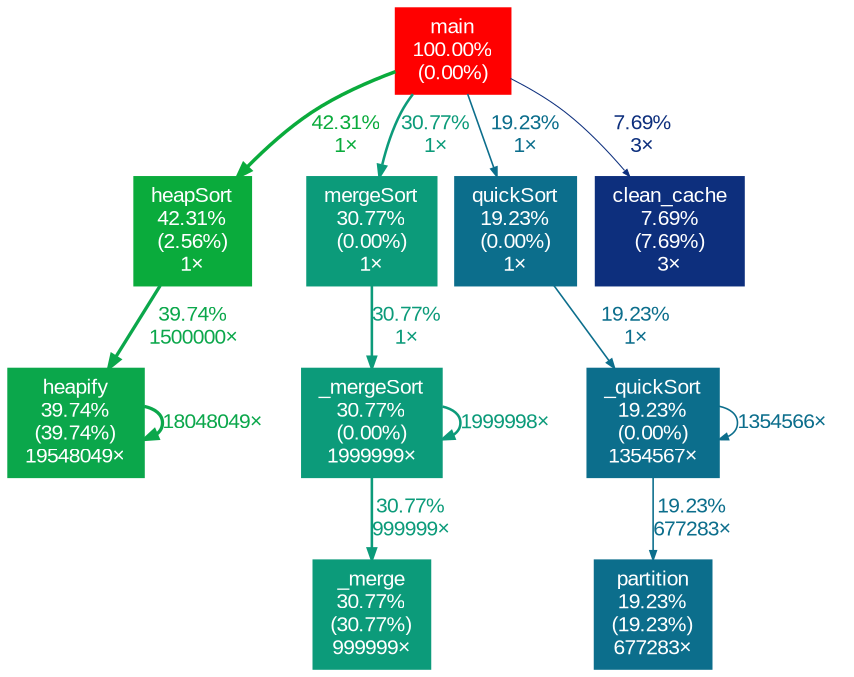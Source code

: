 digraph {
	graph [fontname=Arial, nodesep=0.125, ranksep=0.25];
	node [fontcolor=white, fontname=Arial, height=0, shape=box, style=filled, width=0];
	edge [fontname=Arial];
	1 [color="#ff0000", fontcolor="#ffffff", fontsize="10.00", label="main\n100.00%\n(0.00%)"];
	1 -> 2 [arrowsize="0.65", color="#0aab3c", fontcolor="#0aab3c", fontsize="10.00", label="42.31%\n1×", labeldistance="1.69", penwidth="1.69"];
	1 -> 4 [arrowsize="0.55", color="#0c9b7a", fontcolor="#0c9b7a", fontsize="10.00", label="30.77%\n1×", labeldistance="1.23", penwidth="1.23"];
	1 -> 8 [arrowsize="0.44", color="#0c6e8c", fontcolor="#0c6e8c", fontsize="10.00", label="19.23%\n1×", labeldistance="0.77", penwidth="0.77"];
	1 -> 10 [arrowsize="0.35", color="#0d2f7d", fontcolor="#0d2f7d", fontsize="10.00", label="7.69%\n3×", labeldistance="0.50", penwidth="0.50"];
	2 [color="#0aab3c", fontcolor="#ffffff", fontsize="10.00", label="heapSort\n42.31%\n(2.56%)\n1×"];
	2 -> 3 [arrowsize="0.63", color="#0ba74b", fontcolor="#0ba74b", fontsize="10.00", label="39.74%\n1500000×", labeldistance="1.59", penwidth="1.59"];
	3 [color="#0ba74b", fontcolor="#ffffff", fontsize="10.00", label="heapify\n39.74%\n(39.74%)\n19548049×"];
	3 -> 3 [arrowsize="0.63", color="#0ba74b", fontcolor="#0ba74b", fontsize="10.00", label="18048049×", labeldistance="1.59", penwidth="1.59"];
	4 [color="#0c9b7a", fontcolor="#ffffff", fontsize="10.00", label="mergeSort\n30.77%\n(0.00%)\n1×"];
	4 -> 6 [arrowsize="0.55", color="#0c9b7a", fontcolor="#0c9b7a", fontsize="10.00", label="30.77%\n1×", labeldistance="1.23", penwidth="1.23"];
	5 [color="#0c9b7a", fontcolor="#ffffff", fontsize="10.00", label="_merge\n30.77%\n(30.77%)\n999999×"];
	6 [color="#0c9b7a", fontcolor="#ffffff", fontsize="10.00", label="_mergeSort\n30.77%\n(0.00%)\n1999999×"];
	6 -> 5 [arrowsize="0.55", color="#0c9b7a", fontcolor="#0c9b7a", fontsize="10.00", label="30.77%\n999999×", labeldistance="1.23", penwidth="1.23"];
	6 -> 6 [arrowsize="0.55", color="#0c9b7a", fontcolor="#0c9b7a", fontsize="10.00", label="1999998×", labeldistance="1.23", penwidth="1.23"];
	7 [color="#0c6e8c", fontcolor="#ffffff", fontsize="10.00", label="partition\n19.23%\n(19.23%)\n677283×"];
	8 [color="#0c6e8c", fontcolor="#ffffff", fontsize="10.00", label="quickSort\n19.23%\n(0.00%)\n1×"];
	8 -> 9 [arrowsize="0.44", color="#0c6e8c", fontcolor="#0c6e8c", fontsize="10.00", label="19.23%\n1×", labeldistance="0.77", penwidth="0.77"];
	9 [color="#0c6e8c", fontcolor="#ffffff", fontsize="10.00", label="_quickSort\n19.23%\n(0.00%)\n1354567×"];
	9 -> 7 [arrowsize="0.44", color="#0c6e8c", fontcolor="#0c6e8c", fontsize="10.00", label="19.23%\n677283×", labeldistance="0.77", penwidth="0.77"];
	9 -> 9 [arrowsize="0.44", color="#0c6e8c", fontcolor="#0c6e8c", fontsize="10.00", label="1354566×", labeldistance="0.77", penwidth="0.77"];
	10 [color="#0d2f7d", fontcolor="#ffffff", fontsize="10.00", label="clean_cache\n7.69%\n(7.69%)\n3×"];
}
